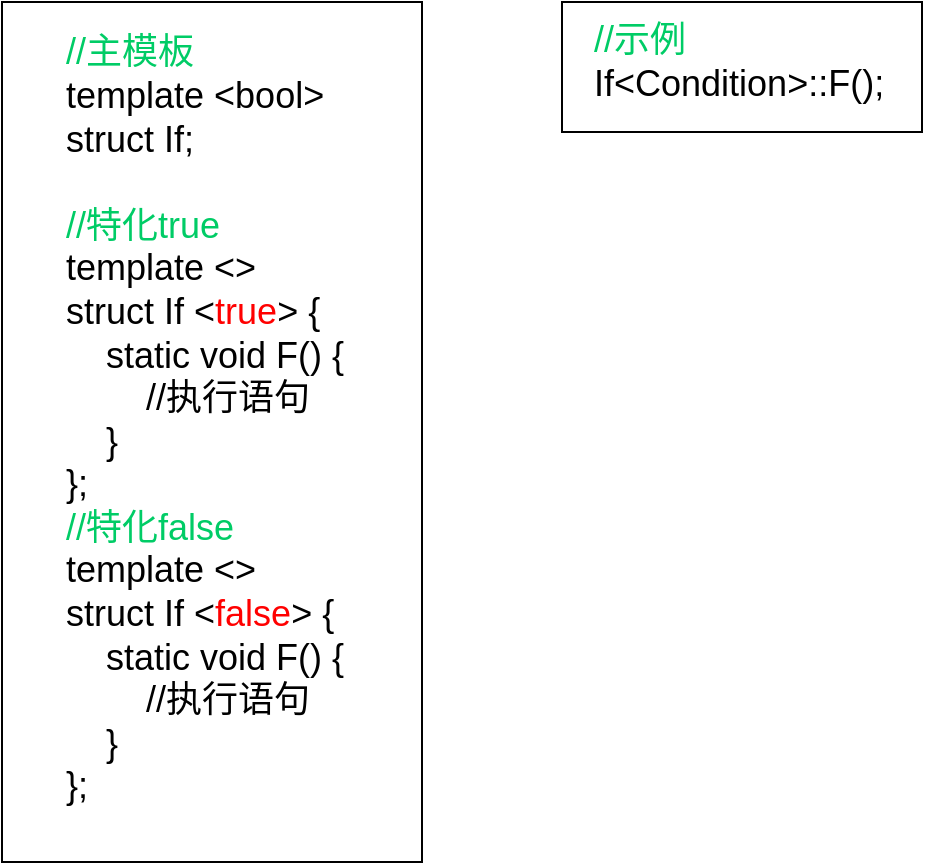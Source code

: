 <mxfile version="15.8.8" type="github">
  <diagram id="snWvjUAeTah8dT2ijQAc" name="Page-1">
    <mxGraphModel dx="1422" dy="721" grid="0" gridSize="10" guides="1" tooltips="1" connect="1" arrows="1" fold="1" page="1" pageScale="1" pageWidth="827" pageHeight="1169" math="0" shadow="0">
      <root>
        <mxCell id="0" />
        <mxCell id="1" parent="0" />
        <mxCell id="hhUrES_gIzhzEsyMibEw-5" value="" style="rounded=0;whiteSpace=wrap;html=1;fontSize=18;fontColor=#00CC66;" parent="1" vertex="1">
          <mxGeometry x="33" y="22" width="210" height="430" as="geometry" />
        </mxCell>
        <mxCell id="hhUrES_gIzhzEsyMibEw-2" value="&lt;div&gt;&lt;span style=&quot;font-size: 18px&quot;&gt;&lt;font color=&quot;#00cc66&quot;&gt;//主模板&lt;/font&gt;&lt;/span&gt;&lt;/div&gt;&lt;div&gt;&lt;span style=&quot;font-size: 18px&quot;&gt;template &amp;lt;bool&amp;gt;&lt;/span&gt;&lt;/div&gt;&lt;div&gt;&lt;span style=&quot;font-size: 18px&quot;&gt;struct If;&lt;/span&gt;&lt;/div&gt;&lt;div&gt;&lt;span style=&quot;font-size: 18px&quot;&gt;&lt;br&gt;&lt;/span&gt;&lt;/div&gt;&lt;div&gt;&lt;span style=&quot;font-size: 18px&quot;&gt;&lt;font color=&quot;#00cc66&quot;&gt;//特化true&lt;/font&gt;&lt;/span&gt;&lt;/div&gt;&lt;div&gt;&lt;span style=&quot;font-size: 18px&quot;&gt;template &amp;lt;&amp;gt;&lt;/span&gt;&lt;/div&gt;&lt;div&gt;&lt;span style=&quot;font-size: 18px&quot;&gt;struct If &amp;lt;&lt;font color=&quot;#ff0000&quot;&gt;true&lt;/font&gt;&amp;gt; {&lt;/span&gt;&lt;/div&gt;&lt;div&gt;&lt;span style=&quot;font-size: 18px&quot;&gt;&lt;span&gt;&lt;/span&gt;&amp;nbsp; &amp;nbsp; static void F() {&lt;/span&gt;&lt;/div&gt;&lt;div&gt;&lt;span style=&quot;font-size: 18px&quot;&gt;&lt;span&gt;&lt;/span&gt;&amp;nbsp; &amp;nbsp; &amp;nbsp; &amp;nbsp; //执行语句&lt;/span&gt;&lt;/div&gt;&lt;div&gt;&lt;span style=&quot;font-size: 18px&quot;&gt;&lt;span&gt;&lt;/span&gt;&amp;nbsp; &amp;nbsp; }&lt;/span&gt;&lt;/div&gt;&lt;div&gt;&lt;span style=&quot;font-size: 18px&quot;&gt;};&lt;/span&gt;&lt;/div&gt;&lt;div&gt;&lt;span style=&quot;font-size: 18px&quot;&gt;&lt;font color=&quot;#00cc66&quot;&gt;//特化false&lt;/font&gt;&lt;/span&gt;&lt;/div&gt;&lt;div&gt;&lt;span style=&quot;font-size: 18px&quot;&gt;template &amp;lt;&amp;gt;&lt;/span&gt;&lt;/div&gt;&lt;div&gt;&lt;span style=&quot;font-size: 18px&quot;&gt;struct If &amp;lt;&lt;font color=&quot;#ff0000&quot;&gt;false&lt;/font&gt;&amp;gt; {&lt;/span&gt;&lt;/div&gt;&lt;div&gt;&lt;span style=&quot;font-size: 18px&quot;&gt;&lt;span&gt;&lt;/span&gt;&amp;nbsp; &amp;nbsp; static void F() {&lt;/span&gt;&lt;/div&gt;&lt;div&gt;&lt;span style=&quot;font-size: 18px&quot;&gt;&lt;span&gt;&lt;/span&gt;&amp;nbsp; &amp;nbsp; &amp;nbsp; &amp;nbsp; //执行语句&lt;/span&gt;&lt;/div&gt;&lt;div&gt;&lt;span style=&quot;font-size: 18px&quot;&gt;&lt;span&gt;&lt;/span&gt;&amp;nbsp; &amp;nbsp; }&lt;/span&gt;&lt;/div&gt;&lt;div&gt;&lt;span style=&quot;font-size: 18px&quot;&gt;};&lt;/span&gt;&lt;/div&gt;&lt;div&gt;&lt;span style=&quot;font-size: 18px&quot;&gt;&lt;br&gt;&lt;/span&gt;&lt;/div&gt;" style="text;html=1;strokeColor=none;fillColor=none;align=left;verticalAlign=middle;whiteSpace=wrap;rounded=0;" parent="1" vertex="1">
          <mxGeometry x="63" y="32" width="250" height="420" as="geometry" />
        </mxCell>
        <mxCell id="hhUrES_gIzhzEsyMibEw-6" value="" style="rounded=0;whiteSpace=wrap;html=1;fontSize=18;fontColor=#FF0000;" parent="1" vertex="1">
          <mxGeometry x="313" y="22" width="180" height="65" as="geometry" />
        </mxCell>
        <mxCell id="hhUrES_gIzhzEsyMibEw-3" value="&lt;font color=&quot;#00cc66&quot;&gt;//示例&lt;/font&gt;&lt;br&gt;&lt;div&gt;&lt;span&gt;If&amp;lt;Condition&amp;gt;::F();&lt;/span&gt;&lt;/div&gt;" style="text;html=1;strokeColor=none;fillColor=none;align=left;verticalAlign=middle;whiteSpace=wrap;rounded=0;fontSize=18;" parent="1" vertex="1">
          <mxGeometry x="327" y="27" width="180" height="50" as="geometry" />
        </mxCell>
      </root>
    </mxGraphModel>
  </diagram>
</mxfile>
